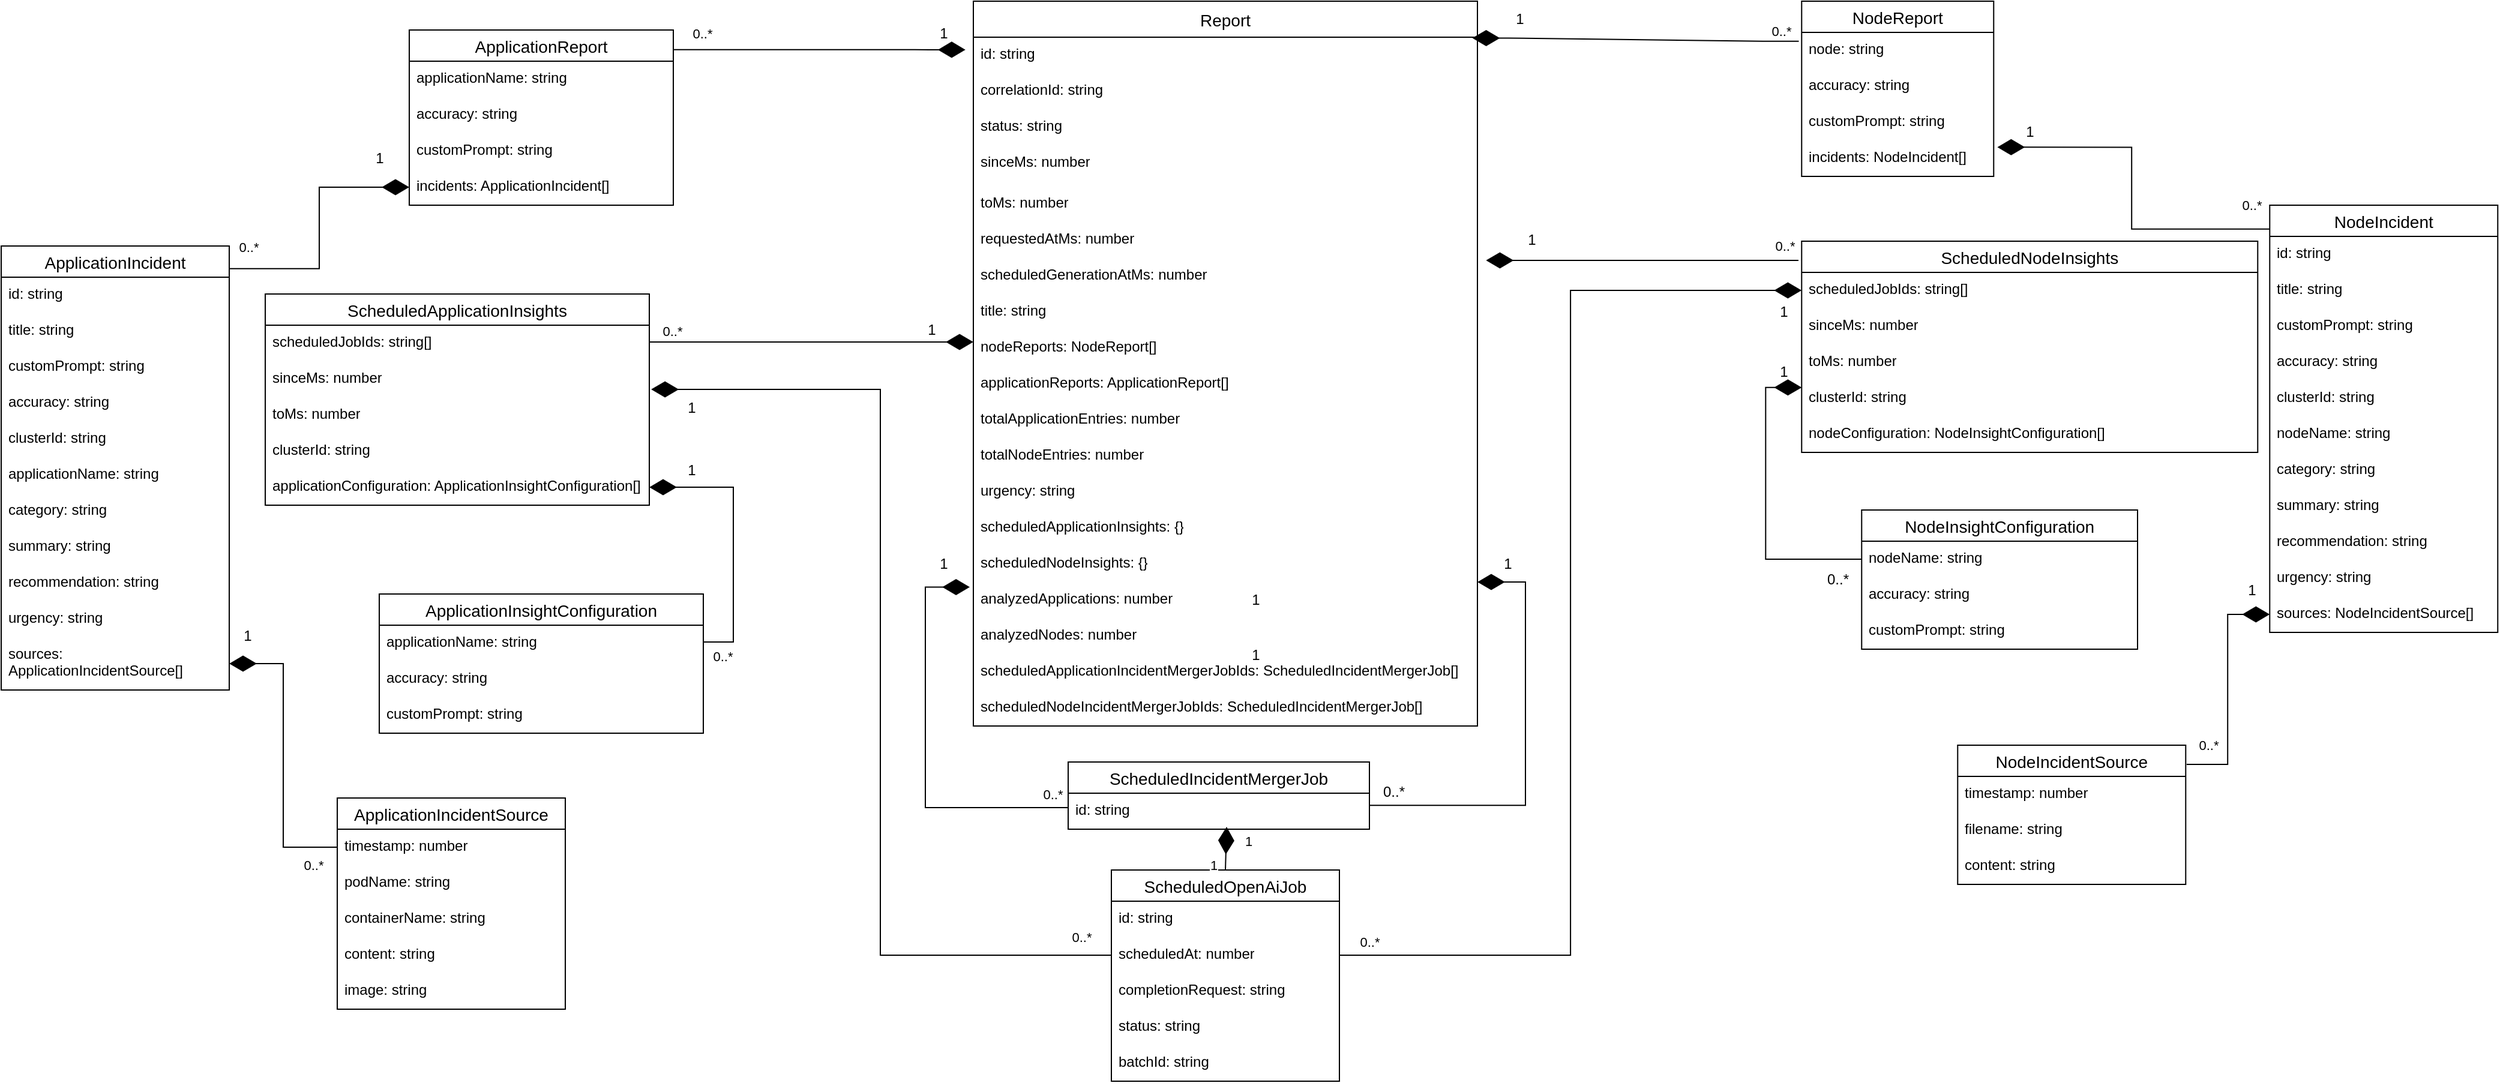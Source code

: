 <mxfile version="24.9.3">
  <diagram name="Strona-1" id="anAFnxs6NAeEIsrkDHFQ">
    <mxGraphModel dx="1656" dy="1740" grid="1" gridSize="10" guides="1" tooltips="1" connect="1" arrows="1" fold="1" page="1" pageScale="1" pageWidth="2339" pageHeight="3300" math="0" shadow="0">
      <root>
        <mxCell id="0" />
        <mxCell id="1" parent="0" />
        <mxCell id="Ig3IrDDyf_KYGwmNzcXG-1" value="Report" style="swimlane;fontStyle=0;childLayout=stackLayout;horizontal=1;startSize=30;horizontalStack=0;resizeParent=1;resizeParentMax=0;resizeLast=0;collapsible=1;marginBottom=0;align=center;fontSize=14;" parent="1" vertex="1">
          <mxGeometry x="840" y="616" width="420" height="604" as="geometry">
            <mxRectangle x="210" y="190" width="80" height="30" as="alternateBounds" />
          </mxGeometry>
        </mxCell>
        <mxCell id="Ig3IrDDyf_KYGwmNzcXG-95" value="id: string" style="text;strokeColor=none;fillColor=none;spacingLeft=4;spacingRight=4;overflow=hidden;rotatable=0;points=[[0,0.5],[1,0.5]];portConstraint=eastwest;fontSize=12;whiteSpace=wrap;html=1;" parent="Ig3IrDDyf_KYGwmNzcXG-1" vertex="1">
          <mxGeometry y="30" width="420" height="30" as="geometry" />
        </mxCell>
        <mxCell id="Ig3IrDDyf_KYGwmNzcXG-2" value="correlationId: string" style="text;strokeColor=none;fillColor=none;spacingLeft=4;spacingRight=4;overflow=hidden;rotatable=0;points=[[0,0.5],[1,0.5]];portConstraint=eastwest;fontSize=12;whiteSpace=wrap;html=1;" parent="Ig3IrDDyf_KYGwmNzcXG-1" vertex="1">
          <mxGeometry y="60" width="420" height="30" as="geometry" />
        </mxCell>
        <mxCell id="Ig3IrDDyf_KYGwmNzcXG-3" value="status: string" style="text;strokeColor=none;fillColor=none;spacingLeft=4;spacingRight=4;overflow=hidden;rotatable=0;points=[[0,0.5],[1,0.5]];portConstraint=eastwest;fontSize=12;whiteSpace=wrap;html=1;" parent="Ig3IrDDyf_KYGwmNzcXG-1" vertex="1">
          <mxGeometry y="90" width="420" height="30" as="geometry" />
        </mxCell>
        <mxCell id="Ig3IrDDyf_KYGwmNzcXG-4" value="sinceMs: number" style="text;strokeColor=none;fillColor=none;spacingLeft=4;spacingRight=4;overflow=hidden;rotatable=0;points=[[0,0.5],[1,0.5]];portConstraint=eastwest;fontSize=12;whiteSpace=wrap;html=1;" parent="Ig3IrDDyf_KYGwmNzcXG-1" vertex="1">
          <mxGeometry y="120" width="420" height="34" as="geometry" />
        </mxCell>
        <mxCell id="Ig3IrDDyf_KYGwmNzcXG-11" value="toMs: number" style="text;strokeColor=none;fillColor=none;spacingLeft=4;spacingRight=4;overflow=hidden;rotatable=0;points=[[0,0.5],[1,0.5]];portConstraint=eastwest;fontSize=12;whiteSpace=wrap;html=1;" parent="Ig3IrDDyf_KYGwmNzcXG-1" vertex="1">
          <mxGeometry y="154" width="420" height="30" as="geometry" />
        </mxCell>
        <mxCell id="Ig3IrDDyf_KYGwmNzcXG-12" value="requestedAtMs: number" style="text;strokeColor=none;fillColor=none;spacingLeft=4;spacingRight=4;overflow=hidden;rotatable=0;points=[[0,0.5],[1,0.5]];portConstraint=eastwest;fontSize=12;whiteSpace=wrap;html=1;" parent="Ig3IrDDyf_KYGwmNzcXG-1" vertex="1">
          <mxGeometry y="184" width="420" height="30" as="geometry" />
        </mxCell>
        <mxCell id="Ig3IrDDyf_KYGwmNzcXG-13" value="scheduledGenerationAtMs: number" style="text;strokeColor=none;fillColor=none;spacingLeft=4;spacingRight=4;overflow=hidden;rotatable=0;points=[[0,0.5],[1,0.5]];portConstraint=eastwest;fontSize=12;whiteSpace=wrap;html=1;" parent="Ig3IrDDyf_KYGwmNzcXG-1" vertex="1">
          <mxGeometry y="214" width="420" height="30" as="geometry" />
        </mxCell>
        <mxCell id="Ig3IrDDyf_KYGwmNzcXG-14" value="title: string" style="text;strokeColor=none;fillColor=none;spacingLeft=4;spacingRight=4;overflow=hidden;rotatable=0;points=[[0,0.5],[1,0.5]];portConstraint=eastwest;fontSize=12;whiteSpace=wrap;html=1;" parent="Ig3IrDDyf_KYGwmNzcXG-1" vertex="1">
          <mxGeometry y="244" width="420" height="30" as="geometry" />
        </mxCell>
        <mxCell id="Ig3IrDDyf_KYGwmNzcXG-15" value="nodeReports: NodeReport[]" style="text;strokeColor=none;fillColor=none;spacingLeft=4;spacingRight=4;overflow=hidden;rotatable=0;points=[[0,0.5],[1,0.5]];portConstraint=eastwest;fontSize=12;whiteSpace=wrap;html=1;" parent="Ig3IrDDyf_KYGwmNzcXG-1" vertex="1">
          <mxGeometry y="274" width="420" height="30" as="geometry" />
        </mxCell>
        <mxCell id="Ig3IrDDyf_KYGwmNzcXG-16" value="applicationReports: ApplicationReport[]" style="text;strokeColor=none;fillColor=none;spacingLeft=4;spacingRight=4;overflow=hidden;rotatable=0;points=[[0,0.5],[1,0.5]];portConstraint=eastwest;fontSize=12;whiteSpace=wrap;html=1;" parent="Ig3IrDDyf_KYGwmNzcXG-1" vertex="1">
          <mxGeometry y="304" width="420" height="30" as="geometry" />
        </mxCell>
        <mxCell id="Ig3IrDDyf_KYGwmNzcXG-17" value="totalApplicationEntries: number" style="text;strokeColor=none;fillColor=none;spacingLeft=4;spacingRight=4;overflow=hidden;rotatable=0;points=[[0,0.5],[1,0.5]];portConstraint=eastwest;fontSize=12;whiteSpace=wrap;html=1;" parent="Ig3IrDDyf_KYGwmNzcXG-1" vertex="1">
          <mxGeometry y="334" width="420" height="30" as="geometry" />
        </mxCell>
        <mxCell id="Ig3IrDDyf_KYGwmNzcXG-18" value="totalNodeEntries: number" style="text;strokeColor=none;fillColor=none;spacingLeft=4;spacingRight=4;overflow=hidden;rotatable=0;points=[[0,0.5],[1,0.5]];portConstraint=eastwest;fontSize=12;whiteSpace=wrap;html=1;" parent="Ig3IrDDyf_KYGwmNzcXG-1" vertex="1">
          <mxGeometry y="364" width="420" height="30" as="geometry" />
        </mxCell>
        <mxCell id="Ig3IrDDyf_KYGwmNzcXG-19" value="urgency: string" style="text;strokeColor=none;fillColor=none;spacingLeft=4;spacingRight=4;overflow=hidden;rotatable=0;points=[[0,0.5],[1,0.5]];portConstraint=eastwest;fontSize=12;whiteSpace=wrap;html=1;" parent="Ig3IrDDyf_KYGwmNzcXG-1" vertex="1">
          <mxGeometry y="394" width="420" height="30" as="geometry" />
        </mxCell>
        <mxCell id="Ig3IrDDyf_KYGwmNzcXG-20" value="scheduledApplicationInsights: {}" style="text;strokeColor=none;fillColor=none;spacingLeft=4;spacingRight=4;overflow=hidden;rotatable=0;points=[[0,0.5],[1,0.5]];portConstraint=eastwest;fontSize=12;whiteSpace=wrap;html=1;" parent="Ig3IrDDyf_KYGwmNzcXG-1" vertex="1">
          <mxGeometry y="424" width="420" height="30" as="geometry" />
        </mxCell>
        <mxCell id="Ig3IrDDyf_KYGwmNzcXG-21" value="scheduledNodeInsights: {}" style="text;strokeColor=none;fillColor=none;spacingLeft=4;spacingRight=4;overflow=hidden;rotatable=0;points=[[0,0.5],[1,0.5]];portConstraint=eastwest;fontSize=12;whiteSpace=wrap;html=1;" parent="Ig3IrDDyf_KYGwmNzcXG-1" vertex="1">
          <mxGeometry y="454" width="420" height="30" as="geometry" />
        </mxCell>
        <mxCell id="Ig3IrDDyf_KYGwmNzcXG-22" value="analyzedApplications: number" style="text;strokeColor=none;fillColor=none;spacingLeft=4;spacingRight=4;overflow=hidden;rotatable=0;points=[[0,0.5],[1,0.5]];portConstraint=eastwest;fontSize=12;whiteSpace=wrap;html=1;" parent="Ig3IrDDyf_KYGwmNzcXG-1" vertex="1">
          <mxGeometry y="484" width="420" height="30" as="geometry" />
        </mxCell>
        <mxCell id="Ig3IrDDyf_KYGwmNzcXG-23" value="analyzedNodes: number" style="text;strokeColor=none;fillColor=none;spacingLeft=4;spacingRight=4;overflow=hidden;rotatable=0;points=[[0,0.5],[1,0.5]];portConstraint=eastwest;fontSize=12;whiteSpace=wrap;html=1;" parent="Ig3IrDDyf_KYGwmNzcXG-1" vertex="1">
          <mxGeometry y="514" width="420" height="30" as="geometry" />
        </mxCell>
        <mxCell id="Ig3IrDDyf_KYGwmNzcXG-24" value="scheduledApplicationIncidentMergerJobIds: ScheduledIncidentMergerJob[]" style="text;strokeColor=none;fillColor=none;spacingLeft=4;spacingRight=4;overflow=hidden;rotatable=0;points=[[0,0.5],[1,0.5]];portConstraint=eastwest;fontSize=12;whiteSpace=wrap;html=1;" parent="Ig3IrDDyf_KYGwmNzcXG-1" vertex="1">
          <mxGeometry y="544" width="420" height="30" as="geometry" />
        </mxCell>
        <mxCell id="Ig3IrDDyf_KYGwmNzcXG-25" value="scheduledNodeIncidentMergerJobIds: ScheduledIncidentMergerJob[]" style="text;strokeColor=none;fillColor=none;spacingLeft=4;spacingRight=4;overflow=hidden;rotatable=0;points=[[0,0.5],[1,0.5]];portConstraint=eastwest;fontSize=12;whiteSpace=wrap;html=1;" parent="Ig3IrDDyf_KYGwmNzcXG-1" vertex="1">
          <mxGeometry y="574" width="420" height="30" as="geometry" />
        </mxCell>
        <mxCell id="Ig3IrDDyf_KYGwmNzcXG-5" value="NodeReport" style="swimlane;fontStyle=0;childLayout=stackLayout;horizontal=1;startSize=26;horizontalStack=0;resizeParent=1;resizeParentMax=0;resizeLast=0;collapsible=1;marginBottom=0;align=center;fontSize=14;" parent="1" vertex="1">
          <mxGeometry x="1530.14" y="616" width="160" height="146" as="geometry" />
        </mxCell>
        <mxCell id="Ig3IrDDyf_KYGwmNzcXG-6" value="node: string" style="text;strokeColor=none;fillColor=none;spacingLeft=4;spacingRight=4;overflow=hidden;rotatable=0;points=[[0,0.5],[1,0.5]];portConstraint=eastwest;fontSize=12;whiteSpace=wrap;html=1;" parent="Ig3IrDDyf_KYGwmNzcXG-5" vertex="1">
          <mxGeometry y="26" width="160" height="30" as="geometry" />
        </mxCell>
        <mxCell id="Ig3IrDDyf_KYGwmNzcXG-7" value="accuracy: string" style="text;strokeColor=none;fillColor=none;spacingLeft=4;spacingRight=4;overflow=hidden;rotatable=0;points=[[0,0.5],[1,0.5]];portConstraint=eastwest;fontSize=12;whiteSpace=wrap;html=1;" parent="Ig3IrDDyf_KYGwmNzcXG-5" vertex="1">
          <mxGeometry y="56" width="160" height="30" as="geometry" />
        </mxCell>
        <mxCell id="Ig3IrDDyf_KYGwmNzcXG-8" value="customPrompt: string" style="text;strokeColor=none;fillColor=none;spacingLeft=4;spacingRight=4;overflow=hidden;rotatable=0;points=[[0,0.5],[1,0.5]];portConstraint=eastwest;fontSize=12;whiteSpace=wrap;html=1;" parent="Ig3IrDDyf_KYGwmNzcXG-5" vertex="1">
          <mxGeometry y="86" width="160" height="30" as="geometry" />
        </mxCell>
        <mxCell id="Ig3IrDDyf_KYGwmNzcXG-30" value="incidents: NodeIncident[]" style="text;strokeColor=none;fillColor=none;spacingLeft=4;spacingRight=4;overflow=hidden;rotatable=0;points=[[0,0.5],[1,0.5]];portConstraint=eastwest;fontSize=12;whiteSpace=wrap;html=1;" parent="Ig3IrDDyf_KYGwmNzcXG-5" vertex="1">
          <mxGeometry y="116" width="160" height="30" as="geometry" />
        </mxCell>
        <mxCell id="Ig3IrDDyf_KYGwmNzcXG-31" value="ApplicationReport" style="swimlane;fontStyle=0;childLayout=stackLayout;horizontal=1;startSize=26;horizontalStack=0;resizeParent=1;resizeParentMax=0;resizeLast=0;collapsible=1;marginBottom=0;align=center;fontSize=14;" parent="1" vertex="1">
          <mxGeometry x="370" y="640" width="220" height="146" as="geometry" />
        </mxCell>
        <mxCell id="Ig3IrDDyf_KYGwmNzcXG-32" value="applicationName: string" style="text;strokeColor=none;fillColor=none;spacingLeft=4;spacingRight=4;overflow=hidden;rotatable=0;points=[[0,0.5],[1,0.5]];portConstraint=eastwest;fontSize=12;whiteSpace=wrap;html=1;" parent="Ig3IrDDyf_KYGwmNzcXG-31" vertex="1">
          <mxGeometry y="26" width="220" height="30" as="geometry" />
        </mxCell>
        <mxCell id="Ig3IrDDyf_KYGwmNzcXG-33" value="accuracy: string" style="text;strokeColor=none;fillColor=none;spacingLeft=4;spacingRight=4;overflow=hidden;rotatable=0;points=[[0,0.5],[1,0.5]];portConstraint=eastwest;fontSize=12;whiteSpace=wrap;html=1;" parent="Ig3IrDDyf_KYGwmNzcXG-31" vertex="1">
          <mxGeometry y="56" width="220" height="30" as="geometry" />
        </mxCell>
        <mxCell id="Ig3IrDDyf_KYGwmNzcXG-34" value="customPrompt: string" style="text;strokeColor=none;fillColor=none;spacingLeft=4;spacingRight=4;overflow=hidden;rotatable=0;points=[[0,0.5],[1,0.5]];portConstraint=eastwest;fontSize=12;whiteSpace=wrap;html=1;" parent="Ig3IrDDyf_KYGwmNzcXG-31" vertex="1">
          <mxGeometry y="86" width="220" height="30" as="geometry" />
        </mxCell>
        <mxCell id="Ig3IrDDyf_KYGwmNzcXG-35" value="incidents: ApplicationIncident[]" style="text;strokeColor=none;fillColor=none;spacingLeft=4;spacingRight=4;overflow=hidden;rotatable=0;points=[[0,0.5],[1,0.5]];portConstraint=eastwest;fontSize=12;whiteSpace=wrap;html=1;" parent="Ig3IrDDyf_KYGwmNzcXG-31" vertex="1">
          <mxGeometry y="116" width="220" height="30" as="geometry" />
        </mxCell>
        <mxCell id="Ig3IrDDyf_KYGwmNzcXG-36" value="NodeIncident" style="swimlane;fontStyle=0;childLayout=stackLayout;horizontal=1;startSize=26;horizontalStack=0;resizeParent=1;resizeParentMax=0;resizeLast=0;collapsible=1;marginBottom=0;align=center;fontSize=14;" parent="1" vertex="1">
          <mxGeometry x="1920.14" y="786" width="190" height="356" as="geometry" />
        </mxCell>
        <mxCell id="Ig3IrDDyf_KYGwmNzcXG-37" value="id: string" style="text;strokeColor=none;fillColor=none;spacingLeft=4;spacingRight=4;overflow=hidden;rotatable=0;points=[[0,0.5],[1,0.5]];portConstraint=eastwest;fontSize=12;whiteSpace=wrap;html=1;" parent="Ig3IrDDyf_KYGwmNzcXG-36" vertex="1">
          <mxGeometry y="26" width="190" height="30" as="geometry" />
        </mxCell>
        <mxCell id="Ig3IrDDyf_KYGwmNzcXG-38" value="title: string" style="text;strokeColor=none;fillColor=none;spacingLeft=4;spacingRight=4;overflow=hidden;rotatable=0;points=[[0,0.5],[1,0.5]];portConstraint=eastwest;fontSize=12;whiteSpace=wrap;html=1;" parent="Ig3IrDDyf_KYGwmNzcXG-36" vertex="1">
          <mxGeometry y="56" width="190" height="30" as="geometry" />
        </mxCell>
        <mxCell id="Ig3IrDDyf_KYGwmNzcXG-39" value="customPrompt: string" style="text;strokeColor=none;fillColor=none;spacingLeft=4;spacingRight=4;overflow=hidden;rotatable=0;points=[[0,0.5],[1,0.5]];portConstraint=eastwest;fontSize=12;whiteSpace=wrap;html=1;" parent="Ig3IrDDyf_KYGwmNzcXG-36" vertex="1">
          <mxGeometry y="86" width="190" height="30" as="geometry" />
        </mxCell>
        <mxCell id="Ig3IrDDyf_KYGwmNzcXG-40" value="accuracy: string" style="text;strokeColor=none;fillColor=none;spacingLeft=4;spacingRight=4;overflow=hidden;rotatable=0;points=[[0,0.5],[1,0.5]];portConstraint=eastwest;fontSize=12;whiteSpace=wrap;html=1;" parent="Ig3IrDDyf_KYGwmNzcXG-36" vertex="1">
          <mxGeometry y="116" width="190" height="30" as="geometry" />
        </mxCell>
        <mxCell id="Ig3IrDDyf_KYGwmNzcXG-41" value="clusterId: string" style="text;strokeColor=none;fillColor=none;spacingLeft=4;spacingRight=4;overflow=hidden;rotatable=0;points=[[0,0.5],[1,0.5]];portConstraint=eastwest;fontSize=12;whiteSpace=wrap;html=1;" parent="Ig3IrDDyf_KYGwmNzcXG-36" vertex="1">
          <mxGeometry y="146" width="190" height="30" as="geometry" />
        </mxCell>
        <mxCell id="Ig3IrDDyf_KYGwmNzcXG-42" value="nodeName: string" style="text;strokeColor=none;fillColor=none;spacingLeft=4;spacingRight=4;overflow=hidden;rotatable=0;points=[[0,0.5],[1,0.5]];portConstraint=eastwest;fontSize=12;whiteSpace=wrap;html=1;" parent="Ig3IrDDyf_KYGwmNzcXG-36" vertex="1">
          <mxGeometry y="176" width="190" height="30" as="geometry" />
        </mxCell>
        <mxCell id="Ig3IrDDyf_KYGwmNzcXG-43" value="category: string" style="text;strokeColor=none;fillColor=none;spacingLeft=4;spacingRight=4;overflow=hidden;rotatable=0;points=[[0,0.5],[1,0.5]];portConstraint=eastwest;fontSize=12;whiteSpace=wrap;html=1;" parent="Ig3IrDDyf_KYGwmNzcXG-36" vertex="1">
          <mxGeometry y="206" width="190" height="30" as="geometry" />
        </mxCell>
        <mxCell id="Ig3IrDDyf_KYGwmNzcXG-44" value="summary: string" style="text;strokeColor=none;fillColor=none;spacingLeft=4;spacingRight=4;overflow=hidden;rotatable=0;points=[[0,0.5],[1,0.5]];portConstraint=eastwest;fontSize=12;whiteSpace=wrap;html=1;" parent="Ig3IrDDyf_KYGwmNzcXG-36" vertex="1">
          <mxGeometry y="236" width="190" height="30" as="geometry" />
        </mxCell>
        <mxCell id="Ig3IrDDyf_KYGwmNzcXG-45" value="recommendation: string" style="text;strokeColor=none;fillColor=none;spacingLeft=4;spacingRight=4;overflow=hidden;rotatable=0;points=[[0,0.5],[1,0.5]];portConstraint=eastwest;fontSize=12;whiteSpace=wrap;html=1;" parent="Ig3IrDDyf_KYGwmNzcXG-36" vertex="1">
          <mxGeometry y="266" width="190" height="30" as="geometry" />
        </mxCell>
        <mxCell id="Ig3IrDDyf_KYGwmNzcXG-46" value="urgency: string" style="text;strokeColor=none;fillColor=none;spacingLeft=4;spacingRight=4;overflow=hidden;rotatable=0;points=[[0,0.5],[1,0.5]];portConstraint=eastwest;fontSize=12;whiteSpace=wrap;html=1;" parent="Ig3IrDDyf_KYGwmNzcXG-36" vertex="1">
          <mxGeometry y="296" width="190" height="30" as="geometry" />
        </mxCell>
        <mxCell id="Ig3IrDDyf_KYGwmNzcXG-47" value="sources: NodeIncidentSource[]" style="text;strokeColor=none;fillColor=none;spacingLeft=4;spacingRight=4;overflow=hidden;rotatable=0;points=[[0,0.5],[1,0.5]];portConstraint=eastwest;fontSize=12;whiteSpace=wrap;html=1;" parent="Ig3IrDDyf_KYGwmNzcXG-36" vertex="1">
          <mxGeometry y="326" width="190" height="30" as="geometry" />
        </mxCell>
        <mxCell id="Ig3IrDDyf_KYGwmNzcXG-48" value="ApplicationIncident" style="swimlane;fontStyle=0;childLayout=stackLayout;horizontal=1;startSize=26;horizontalStack=0;resizeParent=1;resizeParentMax=0;resizeLast=0;collapsible=1;marginBottom=0;align=center;fontSize=14;" parent="1" vertex="1">
          <mxGeometry x="30" y="820" width="190" height="370" as="geometry" />
        </mxCell>
        <mxCell id="Ig3IrDDyf_KYGwmNzcXG-49" value="id: string" style="text;strokeColor=none;fillColor=none;spacingLeft=4;spacingRight=4;overflow=hidden;rotatable=0;points=[[0,0.5],[1,0.5]];portConstraint=eastwest;fontSize=12;whiteSpace=wrap;html=1;" parent="Ig3IrDDyf_KYGwmNzcXG-48" vertex="1">
          <mxGeometry y="26" width="190" height="30" as="geometry" />
        </mxCell>
        <mxCell id="Ig3IrDDyf_KYGwmNzcXG-50" value="title: string" style="text;strokeColor=none;fillColor=none;spacingLeft=4;spacingRight=4;overflow=hidden;rotatable=0;points=[[0,0.5],[1,0.5]];portConstraint=eastwest;fontSize=12;whiteSpace=wrap;html=1;" parent="Ig3IrDDyf_KYGwmNzcXG-48" vertex="1">
          <mxGeometry y="56" width="190" height="30" as="geometry" />
        </mxCell>
        <mxCell id="Ig3IrDDyf_KYGwmNzcXG-51" value="customPrompt: string" style="text;strokeColor=none;fillColor=none;spacingLeft=4;spacingRight=4;overflow=hidden;rotatable=0;points=[[0,0.5],[1,0.5]];portConstraint=eastwest;fontSize=12;whiteSpace=wrap;html=1;" parent="Ig3IrDDyf_KYGwmNzcXG-48" vertex="1">
          <mxGeometry y="86" width="190" height="30" as="geometry" />
        </mxCell>
        <mxCell id="Ig3IrDDyf_KYGwmNzcXG-52" value="accuracy: string" style="text;strokeColor=none;fillColor=none;spacingLeft=4;spacingRight=4;overflow=hidden;rotatable=0;points=[[0,0.5],[1,0.5]];portConstraint=eastwest;fontSize=12;whiteSpace=wrap;html=1;" parent="Ig3IrDDyf_KYGwmNzcXG-48" vertex="1">
          <mxGeometry y="116" width="190" height="30" as="geometry" />
        </mxCell>
        <mxCell id="Ig3IrDDyf_KYGwmNzcXG-53" value="clusterId: string" style="text;strokeColor=none;fillColor=none;spacingLeft=4;spacingRight=4;overflow=hidden;rotatable=0;points=[[0,0.5],[1,0.5]];portConstraint=eastwest;fontSize=12;whiteSpace=wrap;html=1;" parent="Ig3IrDDyf_KYGwmNzcXG-48" vertex="1">
          <mxGeometry y="146" width="190" height="30" as="geometry" />
        </mxCell>
        <mxCell id="Ig3IrDDyf_KYGwmNzcXG-54" value="applicationName: string" style="text;strokeColor=none;fillColor=none;spacingLeft=4;spacingRight=4;overflow=hidden;rotatable=0;points=[[0,0.5],[1,0.5]];portConstraint=eastwest;fontSize=12;whiteSpace=wrap;html=1;" parent="Ig3IrDDyf_KYGwmNzcXG-48" vertex="1">
          <mxGeometry y="176" width="190" height="30" as="geometry" />
        </mxCell>
        <mxCell id="Ig3IrDDyf_KYGwmNzcXG-55" value="category: string" style="text;strokeColor=none;fillColor=none;spacingLeft=4;spacingRight=4;overflow=hidden;rotatable=0;points=[[0,0.5],[1,0.5]];portConstraint=eastwest;fontSize=12;whiteSpace=wrap;html=1;" parent="Ig3IrDDyf_KYGwmNzcXG-48" vertex="1">
          <mxGeometry y="206" width="190" height="30" as="geometry" />
        </mxCell>
        <mxCell id="Ig3IrDDyf_KYGwmNzcXG-56" value="summary: string" style="text;strokeColor=none;fillColor=none;spacingLeft=4;spacingRight=4;overflow=hidden;rotatable=0;points=[[0,0.5],[1,0.5]];portConstraint=eastwest;fontSize=12;whiteSpace=wrap;html=1;" parent="Ig3IrDDyf_KYGwmNzcXG-48" vertex="1">
          <mxGeometry y="236" width="190" height="30" as="geometry" />
        </mxCell>
        <mxCell id="Ig3IrDDyf_KYGwmNzcXG-57" value="recommendation: string" style="text;strokeColor=none;fillColor=none;spacingLeft=4;spacingRight=4;overflow=hidden;rotatable=0;points=[[0,0.5],[1,0.5]];portConstraint=eastwest;fontSize=12;whiteSpace=wrap;html=1;" parent="Ig3IrDDyf_KYGwmNzcXG-48" vertex="1">
          <mxGeometry y="266" width="190" height="30" as="geometry" />
        </mxCell>
        <mxCell id="Ig3IrDDyf_KYGwmNzcXG-58" value="urgency: string" style="text;strokeColor=none;fillColor=none;spacingLeft=4;spacingRight=4;overflow=hidden;rotatable=0;points=[[0,0.5],[1,0.5]];portConstraint=eastwest;fontSize=12;whiteSpace=wrap;html=1;" parent="Ig3IrDDyf_KYGwmNzcXG-48" vertex="1">
          <mxGeometry y="296" width="190" height="30" as="geometry" />
        </mxCell>
        <mxCell id="Ig3IrDDyf_KYGwmNzcXG-59" value="sources: ApplicationIncidentSource[]" style="text;strokeColor=none;fillColor=none;spacingLeft=4;spacingRight=4;overflow=hidden;rotatable=0;points=[[0,0.5],[1,0.5]];portConstraint=eastwest;fontSize=12;whiteSpace=wrap;html=1;" parent="Ig3IrDDyf_KYGwmNzcXG-48" vertex="1">
          <mxGeometry y="326" width="190" height="44" as="geometry" />
        </mxCell>
        <mxCell id="Ig3IrDDyf_KYGwmNzcXG-60" value="ApplicationIncidentSource" style="swimlane;fontStyle=0;childLayout=stackLayout;horizontal=1;startSize=26;horizontalStack=0;resizeParent=1;resizeParentMax=0;resizeLast=0;collapsible=1;marginBottom=0;align=center;fontSize=14;" parent="1" vertex="1">
          <mxGeometry x="310" y="1280" width="190" height="176" as="geometry" />
        </mxCell>
        <mxCell id="Ig3IrDDyf_KYGwmNzcXG-61" value="timestamp: number" style="text;strokeColor=none;fillColor=none;spacingLeft=4;spacingRight=4;overflow=hidden;rotatable=0;points=[[0,0.5],[1,0.5]];portConstraint=eastwest;fontSize=12;whiteSpace=wrap;html=1;" parent="Ig3IrDDyf_KYGwmNzcXG-60" vertex="1">
          <mxGeometry y="26" width="190" height="30" as="geometry" />
        </mxCell>
        <mxCell id="Ig3IrDDyf_KYGwmNzcXG-62" value="podName: string" style="text;strokeColor=none;fillColor=none;spacingLeft=4;spacingRight=4;overflow=hidden;rotatable=0;points=[[0,0.5],[1,0.5]];portConstraint=eastwest;fontSize=12;whiteSpace=wrap;html=1;" parent="Ig3IrDDyf_KYGwmNzcXG-60" vertex="1">
          <mxGeometry y="56" width="190" height="30" as="geometry" />
        </mxCell>
        <mxCell id="Ig3IrDDyf_KYGwmNzcXG-63" value="containerName: string" style="text;strokeColor=none;fillColor=none;spacingLeft=4;spacingRight=4;overflow=hidden;rotatable=0;points=[[0,0.5],[1,0.5]];portConstraint=eastwest;fontSize=12;whiteSpace=wrap;html=1;" parent="Ig3IrDDyf_KYGwmNzcXG-60" vertex="1">
          <mxGeometry y="86" width="190" height="30" as="geometry" />
        </mxCell>
        <mxCell id="Ig3IrDDyf_KYGwmNzcXG-65" value="content: string" style="text;strokeColor=none;fillColor=none;spacingLeft=4;spacingRight=4;overflow=hidden;rotatable=0;points=[[0,0.5],[1,0.5]];portConstraint=eastwest;fontSize=12;whiteSpace=wrap;html=1;" parent="Ig3IrDDyf_KYGwmNzcXG-60" vertex="1">
          <mxGeometry y="116" width="190" height="30" as="geometry" />
        </mxCell>
        <mxCell id="Ig3IrDDyf_KYGwmNzcXG-64" value="image: string" style="text;strokeColor=none;fillColor=none;spacingLeft=4;spacingRight=4;overflow=hidden;rotatable=0;points=[[0,0.5],[1,0.5]];portConstraint=eastwest;fontSize=12;whiteSpace=wrap;html=1;" parent="Ig3IrDDyf_KYGwmNzcXG-60" vertex="1">
          <mxGeometry y="146" width="190" height="30" as="geometry" />
        </mxCell>
        <mxCell id="Ig3IrDDyf_KYGwmNzcXG-66" value="NodeIncidentSource" style="swimlane;fontStyle=0;childLayout=stackLayout;horizontal=1;startSize=26;horizontalStack=0;resizeParent=1;resizeParentMax=0;resizeLast=0;collapsible=1;marginBottom=0;align=center;fontSize=14;" parent="1" vertex="1">
          <mxGeometry x="1660.14" y="1236" width="190" height="116" as="geometry" />
        </mxCell>
        <mxCell id="Ig3IrDDyf_KYGwmNzcXG-67" value="timestamp: number" style="text;strokeColor=none;fillColor=none;spacingLeft=4;spacingRight=4;overflow=hidden;rotatable=0;points=[[0,0.5],[1,0.5]];portConstraint=eastwest;fontSize=12;whiteSpace=wrap;html=1;" parent="Ig3IrDDyf_KYGwmNzcXG-66" vertex="1">
          <mxGeometry y="26" width="190" height="30" as="geometry" />
        </mxCell>
        <mxCell id="Ig3IrDDyf_KYGwmNzcXG-72" value="filename: string" style="text;strokeColor=none;fillColor=none;spacingLeft=4;spacingRight=4;overflow=hidden;rotatable=0;points=[[0,0.5],[1,0.5]];portConstraint=eastwest;fontSize=12;whiteSpace=wrap;html=1;" parent="Ig3IrDDyf_KYGwmNzcXG-66" vertex="1">
          <mxGeometry y="56" width="190" height="30" as="geometry" />
        </mxCell>
        <mxCell id="Ig3IrDDyf_KYGwmNzcXG-70" value="content: string" style="text;strokeColor=none;fillColor=none;spacingLeft=4;spacingRight=4;overflow=hidden;rotatable=0;points=[[0,0.5],[1,0.5]];portConstraint=eastwest;fontSize=12;whiteSpace=wrap;html=1;" parent="Ig3IrDDyf_KYGwmNzcXG-66" vertex="1">
          <mxGeometry y="86" width="190" height="30" as="geometry" />
        </mxCell>
        <mxCell id="Ig3IrDDyf_KYGwmNzcXG-73" value="ScheduledApplicationInsights" style="swimlane;fontStyle=0;childLayout=stackLayout;horizontal=1;startSize=26;horizontalStack=0;resizeParent=1;resizeParentMax=0;resizeLast=0;collapsible=1;marginBottom=0;align=center;fontSize=14;" parent="1" vertex="1">
          <mxGeometry x="250" y="860" width="320" height="176" as="geometry" />
        </mxCell>
        <mxCell id="Ig3IrDDyf_KYGwmNzcXG-74" value="scheduledJobIds: string[]" style="text;strokeColor=none;fillColor=none;spacingLeft=4;spacingRight=4;overflow=hidden;rotatable=0;points=[[0,0.5],[1,0.5]];portConstraint=eastwest;fontSize=12;whiteSpace=wrap;html=1;" parent="Ig3IrDDyf_KYGwmNzcXG-73" vertex="1">
          <mxGeometry y="26" width="320" height="30" as="geometry" />
        </mxCell>
        <mxCell id="Ig3IrDDyf_KYGwmNzcXG-75" value="sinceMs: number" style="text;strokeColor=none;fillColor=none;spacingLeft=4;spacingRight=4;overflow=hidden;rotatable=0;points=[[0,0.5],[1,0.5]];portConstraint=eastwest;fontSize=12;whiteSpace=wrap;html=1;" parent="Ig3IrDDyf_KYGwmNzcXG-73" vertex="1">
          <mxGeometry y="56" width="320" height="30" as="geometry" />
        </mxCell>
        <mxCell id="Ig3IrDDyf_KYGwmNzcXG-76" value="toMs: number" style="text;strokeColor=none;fillColor=none;spacingLeft=4;spacingRight=4;overflow=hidden;rotatable=0;points=[[0,0.5],[1,0.5]];portConstraint=eastwest;fontSize=12;whiteSpace=wrap;html=1;" parent="Ig3IrDDyf_KYGwmNzcXG-73" vertex="1">
          <mxGeometry y="86" width="320" height="30" as="geometry" />
        </mxCell>
        <mxCell id="Ig3IrDDyf_KYGwmNzcXG-77" value="clusterId: string" style="text;strokeColor=none;fillColor=none;spacingLeft=4;spacingRight=4;overflow=hidden;rotatable=0;points=[[0,0.5],[1,0.5]];portConstraint=eastwest;fontSize=12;whiteSpace=wrap;html=1;" parent="Ig3IrDDyf_KYGwmNzcXG-73" vertex="1">
          <mxGeometry y="116" width="320" height="30" as="geometry" />
        </mxCell>
        <mxCell id="Ig3IrDDyf_KYGwmNzcXG-78" value="applicationConfiguration: ApplicationInsightConfiguration[]" style="text;strokeColor=none;fillColor=none;spacingLeft=4;spacingRight=4;overflow=hidden;rotatable=0;points=[[0,0.5],[1,0.5]];portConstraint=eastwest;fontSize=12;whiteSpace=wrap;html=1;" parent="Ig3IrDDyf_KYGwmNzcXG-73" vertex="1">
          <mxGeometry y="146" width="320" height="30" as="geometry" />
        </mxCell>
        <mxCell id="Ig3IrDDyf_KYGwmNzcXG-79" value="ScheduledNodeInsights" style="swimlane;fontStyle=0;childLayout=stackLayout;horizontal=1;startSize=26;horizontalStack=0;resizeParent=1;resizeParentMax=0;resizeLast=0;collapsible=1;marginBottom=0;align=center;fontSize=14;" parent="1" vertex="1">
          <mxGeometry x="1530.14" y="816" width="380" height="176" as="geometry" />
        </mxCell>
        <mxCell id="Ig3IrDDyf_KYGwmNzcXG-80" value="scheduledJobIds: string[]" style="text;strokeColor=none;fillColor=none;spacingLeft=4;spacingRight=4;overflow=hidden;rotatable=0;points=[[0,0.5],[1,0.5]];portConstraint=eastwest;fontSize=12;whiteSpace=wrap;html=1;" parent="Ig3IrDDyf_KYGwmNzcXG-79" vertex="1">
          <mxGeometry y="26" width="380" height="30" as="geometry" />
        </mxCell>
        <mxCell id="Ig3IrDDyf_KYGwmNzcXG-81" value="sinceMs: number" style="text;strokeColor=none;fillColor=none;spacingLeft=4;spacingRight=4;overflow=hidden;rotatable=0;points=[[0,0.5],[1,0.5]];portConstraint=eastwest;fontSize=12;whiteSpace=wrap;html=1;" parent="Ig3IrDDyf_KYGwmNzcXG-79" vertex="1">
          <mxGeometry y="56" width="380" height="30" as="geometry" />
        </mxCell>
        <mxCell id="Ig3IrDDyf_KYGwmNzcXG-82" value="toMs: number" style="text;strokeColor=none;fillColor=none;spacingLeft=4;spacingRight=4;overflow=hidden;rotatable=0;points=[[0,0.5],[1,0.5]];portConstraint=eastwest;fontSize=12;whiteSpace=wrap;html=1;" parent="Ig3IrDDyf_KYGwmNzcXG-79" vertex="1">
          <mxGeometry y="86" width="380" height="30" as="geometry" />
        </mxCell>
        <mxCell id="Ig3IrDDyf_KYGwmNzcXG-83" value="clusterId: string" style="text;strokeColor=none;fillColor=none;spacingLeft=4;spacingRight=4;overflow=hidden;rotatable=0;points=[[0,0.5],[1,0.5]];portConstraint=eastwest;fontSize=12;whiteSpace=wrap;html=1;" parent="Ig3IrDDyf_KYGwmNzcXG-79" vertex="1">
          <mxGeometry y="116" width="380" height="30" as="geometry" />
        </mxCell>
        <mxCell id="Ig3IrDDyf_KYGwmNzcXG-84" value="nodeConfiguration: NodeInsightConfiguration[]" style="text;strokeColor=none;fillColor=none;spacingLeft=4;spacingRight=4;overflow=hidden;rotatable=0;points=[[0,0.5],[1,0.5]];portConstraint=eastwest;fontSize=12;whiteSpace=wrap;html=1;" parent="Ig3IrDDyf_KYGwmNzcXG-79" vertex="1">
          <mxGeometry y="146" width="380" height="30" as="geometry" />
        </mxCell>
        <mxCell id="Ig3IrDDyf_KYGwmNzcXG-85" value="NodeInsightConfiguration" style="swimlane;fontStyle=0;childLayout=stackLayout;horizontal=1;startSize=26;horizontalStack=0;resizeParent=1;resizeParentMax=0;resizeLast=0;collapsible=1;marginBottom=0;align=center;fontSize=14;" parent="1" vertex="1">
          <mxGeometry x="1580.14" y="1040" width="229.86" height="116" as="geometry" />
        </mxCell>
        <mxCell id="Ig3IrDDyf_KYGwmNzcXG-86" value="nodeName: string" style="text;strokeColor=none;fillColor=none;spacingLeft=4;spacingRight=4;overflow=hidden;rotatable=0;points=[[0,0.5],[1,0.5]];portConstraint=eastwest;fontSize=12;whiteSpace=wrap;html=1;" parent="Ig3IrDDyf_KYGwmNzcXG-85" vertex="1">
          <mxGeometry y="26" width="229.86" height="30" as="geometry" />
        </mxCell>
        <mxCell id="Ig3IrDDyf_KYGwmNzcXG-87" value="accuracy: string" style="text;strokeColor=none;fillColor=none;spacingLeft=4;spacingRight=4;overflow=hidden;rotatable=0;points=[[0,0.5],[1,0.5]];portConstraint=eastwest;fontSize=12;whiteSpace=wrap;html=1;" parent="Ig3IrDDyf_KYGwmNzcXG-85" vertex="1">
          <mxGeometry y="56" width="229.86" height="30" as="geometry" />
        </mxCell>
        <mxCell id="Ig3IrDDyf_KYGwmNzcXG-88" value="customPrompt: string" style="text;strokeColor=none;fillColor=none;spacingLeft=4;spacingRight=4;overflow=hidden;rotatable=0;points=[[0,0.5],[1,0.5]];portConstraint=eastwest;fontSize=12;whiteSpace=wrap;html=1;" parent="Ig3IrDDyf_KYGwmNzcXG-85" vertex="1">
          <mxGeometry y="86" width="229.86" height="30" as="geometry" />
        </mxCell>
        <mxCell id="Ig3IrDDyf_KYGwmNzcXG-91" value="ApplicationInsightConfiguration" style="swimlane;fontStyle=0;childLayout=stackLayout;horizontal=1;startSize=26;horizontalStack=0;resizeParent=1;resizeParentMax=0;resizeLast=0;collapsible=1;marginBottom=0;align=center;fontSize=14;" parent="1" vertex="1">
          <mxGeometry x="345" y="1110" width="270" height="116" as="geometry" />
        </mxCell>
        <mxCell id="Ig3IrDDyf_KYGwmNzcXG-92" value="applicationName: string" style="text;strokeColor=none;fillColor=none;spacingLeft=4;spacingRight=4;overflow=hidden;rotatable=0;points=[[0,0.5],[1,0.5]];portConstraint=eastwest;fontSize=12;whiteSpace=wrap;html=1;" parent="Ig3IrDDyf_KYGwmNzcXG-91" vertex="1">
          <mxGeometry y="26" width="270" height="30" as="geometry" />
        </mxCell>
        <mxCell id="Ig3IrDDyf_KYGwmNzcXG-93" value="accuracy: string" style="text;strokeColor=none;fillColor=none;spacingLeft=4;spacingRight=4;overflow=hidden;rotatable=0;points=[[0,0.5],[1,0.5]];portConstraint=eastwest;fontSize=12;whiteSpace=wrap;html=1;" parent="Ig3IrDDyf_KYGwmNzcXG-91" vertex="1">
          <mxGeometry y="56" width="270" height="30" as="geometry" />
        </mxCell>
        <mxCell id="Ig3IrDDyf_KYGwmNzcXG-94" value="customPrompt: string" style="text;strokeColor=none;fillColor=none;spacingLeft=4;spacingRight=4;overflow=hidden;rotatable=0;points=[[0,0.5],[1,0.5]];portConstraint=eastwest;fontSize=12;whiteSpace=wrap;html=1;" parent="Ig3IrDDyf_KYGwmNzcXG-91" vertex="1">
          <mxGeometry y="86" width="270" height="30" as="geometry" />
        </mxCell>
        <mxCell id="Ig3IrDDyf_KYGwmNzcXG-105" value="" style="edgeStyle=entityRelationEdgeStyle;fontSize=12;html=1;endArrow=none;rounded=0;exitX=0.99;exitY=0.024;exitDx=0;exitDy=0;entryX=-0.015;entryY=0.244;entryDx=0;entryDy=0;entryPerimeter=0;endFill=0;strokeWidth=1;endSize=20;startSize=20;startArrow=diamondThin;startFill=1;exitPerimeter=0;" parent="1" source="Ig3IrDDyf_KYGwmNzcXG-95" target="Ig3IrDDyf_KYGwmNzcXG-6" edge="1">
          <mxGeometry width="100" height="100" relative="1" as="geometry">
            <mxPoint x="970" y="1020" as="sourcePoint" />
            <mxPoint x="1070" y="920" as="targetPoint" />
          </mxGeometry>
        </mxCell>
        <mxCell id="RJj-n1e_sHNmU5hjh-x_-36" value="0..*" style="edgeLabel;html=1;align=center;verticalAlign=middle;resizable=0;points=[];" vertex="1" connectable="0" parent="Ig3IrDDyf_KYGwmNzcXG-105">
          <mxGeometry x="0.886" y="-1" relative="1" as="geometry">
            <mxPoint y="-10" as="offset" />
          </mxGeometry>
        </mxCell>
        <mxCell id="Ig3IrDDyf_KYGwmNzcXG-106" value="" style="edgeStyle=entityRelationEdgeStyle;fontSize=12;html=1;endArrow=none;rounded=0;entryX=0.998;entryY=0.112;entryDx=0;entryDy=0;entryPerimeter=0;endFill=0;startArrow=diamondThin;startFill=1;endSize=20;startSize=20;exitX=1.114;exitY=0.948;exitDx=0;exitDy=0;exitPerimeter=0;" parent="1" source="RJj-n1e_sHNmU5hjh-x_-6" target="Ig3IrDDyf_KYGwmNzcXG-31" edge="1">
          <mxGeometry width="100" height="100" relative="1" as="geometry">
            <mxPoint x="660" y="649" as="sourcePoint" />
            <mxPoint x="890" y="920" as="targetPoint" />
          </mxGeometry>
        </mxCell>
        <mxCell id="RJj-n1e_sHNmU5hjh-x_-5" value="0..*" style="edgeLabel;html=1;align=center;verticalAlign=middle;resizable=0;points=[];" vertex="1" connectable="0" parent="Ig3IrDDyf_KYGwmNzcXG-106">
          <mxGeometry x="0.788" relative="1" as="geometry">
            <mxPoint x="-2" y="-14" as="offset" />
          </mxGeometry>
        </mxCell>
        <mxCell id="RJj-n1e_sHNmU5hjh-x_-24" value="&lt;div&gt;0..*&lt;/div&gt;" style="edgeLabel;html=1;align=center;verticalAlign=middle;resizable=0;points=[];" vertex="1" connectable="0" parent="Ig3IrDDyf_KYGwmNzcXG-106">
          <mxGeometry x="-0.062" y="-3" relative="1" as="geometry">
            <mxPoint x="-130" y="237" as="offset" />
          </mxGeometry>
        </mxCell>
        <mxCell id="Ig3IrDDyf_KYGwmNzcXG-112" value="" style="edgeStyle=orthogonalEdgeStyle;fontSize=12;html=1;endArrow=none;rounded=0;exitX=0;exitY=0.5;exitDx=0;exitDy=0;entryX=0.998;entryY=0.051;entryDx=0;entryDy=0;entryPerimeter=0;endFill=0;startArrow=diamondThin;startFill=1;endSize=20;startSize=20;" parent="1" source="Ig3IrDDyf_KYGwmNzcXG-35" target="Ig3IrDDyf_KYGwmNzcXG-48" edge="1">
          <mxGeometry width="100" height="100" relative="1" as="geometry">
            <mxPoint x="250" y="1100" as="sourcePoint" />
            <mxPoint x="350" y="1000" as="targetPoint" />
          </mxGeometry>
        </mxCell>
        <mxCell id="Ig3IrDDyf_KYGwmNzcXG-113" value="" style="edgeStyle=orthogonalEdgeStyle;fontSize=12;html=1;endArrow=diamondThin;startArrow=none;rounded=0;exitX=1;exitY=0.5;exitDx=0;exitDy=0;endFill=1;startFill=0;endSize=20;startSize=20;" parent="1" source="Ig3IrDDyf_KYGwmNzcXG-74" target="Ig3IrDDyf_KYGwmNzcXG-15" edge="1">
          <mxGeometry width="100" height="100" relative="1" as="geometry">
            <mxPoint x="460" y="1140" as="sourcePoint" />
            <mxPoint x="660" y="769" as="targetPoint" />
            <Array as="points">
              <mxPoint x="770" y="900" />
              <mxPoint x="770" y="900" />
            </Array>
          </mxGeometry>
        </mxCell>
        <mxCell id="Ig3IrDDyf_KYGwmNzcXG-118" value="" style="edgeStyle=entityRelationEdgeStyle;fontSize=12;html=1;endArrow=none;startArrow=diamondThin;rounded=0;entryX=-0.007;entryY=0.091;entryDx=0;entryDy=0;entryPerimeter=0;exitX=0.997;exitY=0.265;exitDx=0;exitDy=0;exitPerimeter=0;endFill=0;startFill=1;startSize=20;" parent="1" target="Ig3IrDDyf_KYGwmNzcXG-79" edge="1">
          <mxGeometry width="100" height="100" relative="1" as="geometry">
            <mxPoint x="1267.22" y="831.96" as="sourcePoint" />
            <mxPoint x="1650" y="830" as="targetPoint" />
          </mxGeometry>
        </mxCell>
        <mxCell id="RJj-n1e_sHNmU5hjh-x_-38" value="0..*" style="edgeLabel;html=1;align=center;verticalAlign=middle;resizable=0;points=[];" vertex="1" connectable="0" parent="Ig3IrDDyf_KYGwmNzcXG-118">
          <mxGeometry x="0.133" y="2" relative="1" as="geometry">
            <mxPoint x="101" y="-10" as="offset" />
          </mxGeometry>
        </mxCell>
        <mxCell id="Ig3IrDDyf_KYGwmNzcXG-119" value="" style="edgeStyle=orthogonalEdgeStyle;fontSize=12;html=1;endArrow=none;rounded=0;exitX=1.019;exitY=0.189;exitDx=0;exitDy=0;exitPerimeter=0;entryX=0;entryY=0.056;entryDx=0;entryDy=0;entryPerimeter=0;startArrow=diamondThin;startFill=1;endFill=0;endSize=20;startSize=20;" parent="1" source="Ig3IrDDyf_KYGwmNzcXG-30" target="Ig3IrDDyf_KYGwmNzcXG-36" edge="1">
          <mxGeometry width="100" height="100" relative="1" as="geometry">
            <mxPoint x="1410.14" y="1046" as="sourcePoint" />
            <mxPoint x="1510.14" y="946" as="targetPoint" />
          </mxGeometry>
        </mxCell>
        <mxCell id="RJj-n1e_sHNmU5hjh-x_-37" value="0..*" style="edgeLabel;html=1;align=center;verticalAlign=middle;resizable=0;points=[];" vertex="1" connectable="0" parent="Ig3IrDDyf_KYGwmNzcXG-119">
          <mxGeometry x="0.843" y="1" relative="1" as="geometry">
            <mxPoint x="8" y="-19" as="offset" />
          </mxGeometry>
        </mxCell>
        <mxCell id="Ig3IrDDyf_KYGwmNzcXG-121" value="" style="edgeStyle=orthogonalEdgeStyle;fontSize=12;html=1;endArrow=none;rounded=0;endFill=0;startArrow=diamondThin;startFill=1;endSize=20;startSize=20;exitX=1;exitY=0.5;exitDx=0;exitDy=0;" parent="1" source="Ig3IrDDyf_KYGwmNzcXG-78" edge="1">
          <mxGeometry width="100" height="100" relative="1" as="geometry">
            <mxPoint x="580" y="1020" as="sourcePoint" />
            <mxPoint x="615" y="1151" as="targetPoint" />
            <Array as="points">
              <mxPoint x="640" y="1021" />
              <mxPoint x="640" y="1150" />
              <mxPoint x="615" y="1150" />
              <mxPoint x="615" y="1151" />
            </Array>
          </mxGeometry>
        </mxCell>
        <mxCell id="Ig3IrDDyf_KYGwmNzcXG-123" value="" style="edgeStyle=orthogonalEdgeStyle;fontSize=12;html=1;endArrow=none;rounded=0;exitX=1;exitY=0.5;exitDx=0;exitDy=0;entryX=0;entryY=0.5;entryDx=0;entryDy=0;endFill=0;startArrow=diamondThin;startFill=1;endSize=20;startSize=20;" parent="1" source="Ig3IrDDyf_KYGwmNzcXG-59" target="Ig3IrDDyf_KYGwmNzcXG-61" edge="1">
          <mxGeometry width="100" height="100" relative="1" as="geometry">
            <mxPoint x="380" y="1160" as="sourcePoint" />
            <mxPoint x="480" y="1060" as="targetPoint" />
          </mxGeometry>
        </mxCell>
        <mxCell id="RJj-n1e_sHNmU5hjh-x_-32" value="0..*" style="edgeLabel;html=1;align=center;verticalAlign=middle;resizable=0;points=[];" vertex="1" connectable="0" parent="Ig3IrDDyf_KYGwmNzcXG-123">
          <mxGeometry x="0.359" y="-5" relative="1" as="geometry">
            <mxPoint x="30" y="48" as="offset" />
          </mxGeometry>
        </mxCell>
        <mxCell id="Ig3IrDDyf_KYGwmNzcXG-124" value="" style="edgeStyle=orthogonalEdgeStyle;fontSize=12;html=1;endArrow=none;rounded=0;exitX=0;exitY=0.5;exitDx=0;exitDy=0;entryX=1.004;entryY=0.138;entryDx=0;entryDy=0;entryPerimeter=0;endFill=0;startArrow=diamondThin;startFill=1;endSize=20;startSize=20;" parent="1" source="Ig3IrDDyf_KYGwmNzcXG-47" target="Ig3IrDDyf_KYGwmNzcXG-66" edge="1">
          <mxGeometry width="100" height="100" relative="1" as="geometry">
            <mxPoint x="1680.14" y="1146" as="sourcePoint" />
            <mxPoint x="1780.14" y="1046" as="targetPoint" />
          </mxGeometry>
        </mxCell>
        <mxCell id="RJj-n1e_sHNmU5hjh-x_-35" value="0..*" style="edgeLabel;html=1;align=center;verticalAlign=middle;resizable=0;points=[];" vertex="1" connectable="0" parent="Ig3IrDDyf_KYGwmNzcXG-124">
          <mxGeometry x="0.816" relative="1" as="geometry">
            <mxPoint y="-16" as="offset" />
          </mxGeometry>
        </mxCell>
        <mxCell id="Ig3IrDDyf_KYGwmNzcXG-126" value="ScheduledOpenAiJob" style="swimlane;fontStyle=0;childLayout=stackLayout;horizontal=1;startSize=26;horizontalStack=0;resizeParent=1;resizeParentMax=0;resizeLast=0;collapsible=1;marginBottom=0;align=center;fontSize=14;" parent="1" vertex="1">
          <mxGeometry x="955" y="1340" width="190" height="176" as="geometry" />
        </mxCell>
        <mxCell id="Ig3IrDDyf_KYGwmNzcXG-127" value="id: string" style="text;strokeColor=none;fillColor=none;spacingLeft=4;spacingRight=4;overflow=hidden;rotatable=0;points=[[0,0.5],[1,0.5]];portConstraint=eastwest;fontSize=12;whiteSpace=wrap;html=1;" parent="Ig3IrDDyf_KYGwmNzcXG-126" vertex="1">
          <mxGeometry y="26" width="190" height="30" as="geometry" />
        </mxCell>
        <mxCell id="Ig3IrDDyf_KYGwmNzcXG-128" value="scheduledAt: number" style="text;strokeColor=none;fillColor=none;spacingLeft=4;spacingRight=4;overflow=hidden;rotatable=0;points=[[0,0.5],[1,0.5]];portConstraint=eastwest;fontSize=12;whiteSpace=wrap;html=1;" parent="Ig3IrDDyf_KYGwmNzcXG-126" vertex="1">
          <mxGeometry y="56" width="190" height="30" as="geometry" />
        </mxCell>
        <mxCell id="Ig3IrDDyf_KYGwmNzcXG-129" value="completionRequest: string" style="text;strokeColor=none;fillColor=none;spacingLeft=4;spacingRight=4;overflow=hidden;rotatable=0;points=[[0,0.5],[1,0.5]];portConstraint=eastwest;fontSize=12;whiteSpace=wrap;html=1;" parent="Ig3IrDDyf_KYGwmNzcXG-126" vertex="1">
          <mxGeometry y="86" width="190" height="30" as="geometry" />
        </mxCell>
        <mxCell id="Ig3IrDDyf_KYGwmNzcXG-130" value="status: string" style="text;strokeColor=none;fillColor=none;spacingLeft=4;spacingRight=4;overflow=hidden;rotatable=0;points=[[0,0.5],[1,0.5]];portConstraint=eastwest;fontSize=12;whiteSpace=wrap;html=1;" parent="Ig3IrDDyf_KYGwmNzcXG-126" vertex="1">
          <mxGeometry y="116" width="190" height="30" as="geometry" />
        </mxCell>
        <mxCell id="Ig3IrDDyf_KYGwmNzcXG-131" value="batchId: string" style="text;strokeColor=none;fillColor=none;spacingLeft=4;spacingRight=4;overflow=hidden;rotatable=0;points=[[0,0.5],[1,0.5]];portConstraint=eastwest;fontSize=12;whiteSpace=wrap;html=1;" parent="Ig3IrDDyf_KYGwmNzcXG-126" vertex="1">
          <mxGeometry y="146" width="190" height="30" as="geometry" />
        </mxCell>
        <mxCell id="Ig3IrDDyf_KYGwmNzcXG-135" value="" style="edgeStyle=orthogonalEdgeStyle;fontSize=12;html=1;endArrow=none;rounded=0;exitX=0;exitY=0.197;exitDx=0;exitDy=0;exitPerimeter=0;entryX=0;entryY=0.5;entryDx=0;entryDy=0;entryPerimeter=0;endFill=0;startArrow=diamondThin;startFill=1;endSize=20;startSize=20;" parent="1" source="Ig3IrDDyf_KYGwmNzcXG-83" target="Ig3IrDDyf_KYGwmNzcXG-86" edge="1">
          <mxGeometry width="100" height="100" relative="1" as="geometry">
            <mxPoint x="1320.14" y="1156" as="sourcePoint" />
            <mxPoint x="1570.14" y="1081" as="targetPoint" />
            <Array as="points">
              <mxPoint x="1500.14" y="938" />
              <mxPoint x="1500.14" y="1081" />
            </Array>
          </mxGeometry>
        </mxCell>
        <mxCell id="Ig3IrDDyf_KYGwmNzcXG-137" value="" style="edgeStyle=orthogonalEdgeStyle;fontSize=12;html=1;endArrow=none;rounded=0;exitX=1.005;exitY=0.783;exitDx=0;exitDy=0;exitPerimeter=0;entryX=0;entryY=0.5;entryDx=0;entryDy=0;startArrow=diamondThin;startFill=1;endFill=0;endSize=20;startSize=20;" parent="1" source="Ig3IrDDyf_KYGwmNzcXG-75" target="Ig3IrDDyf_KYGwmNzcXG-128" edge="1">
          <mxGeometry width="100" height="100" relative="1" as="geometry">
            <mxPoint x="790" y="934" as="sourcePoint" />
            <mxPoint x="950" y="1251" as="targetPoint" />
          </mxGeometry>
        </mxCell>
        <mxCell id="RJj-n1e_sHNmU5hjh-x_-33" value="0..*" style="edgeLabel;html=1;align=center;verticalAlign=middle;resizable=0;points=[];" vertex="1" connectable="0" parent="Ig3IrDDyf_KYGwmNzcXG-137">
          <mxGeometry x="0.902" y="1" relative="1" as="geometry">
            <mxPoint x="17" y="-14" as="offset" />
          </mxGeometry>
        </mxCell>
        <mxCell id="Ig3IrDDyf_KYGwmNzcXG-138" value="" style="edgeStyle=orthogonalEdgeStyle;fontSize=12;html=1;endArrow=none;rounded=0;exitX=0;exitY=0.5;exitDx=0;exitDy=0;entryX=1;entryY=0.5;entryDx=0;entryDy=0;endFill=0;startArrow=diamondThin;startFill=1;endSize=20;startSize=20;" parent="1" source="Ig3IrDDyf_KYGwmNzcXG-80" target="Ig3IrDDyf_KYGwmNzcXG-128" edge="1">
          <mxGeometry width="100" height="100" relative="1" as="geometry">
            <mxPoint x="950" y="1070" as="sourcePoint" />
            <mxPoint x="1050" y="970" as="targetPoint" />
          </mxGeometry>
        </mxCell>
        <mxCell id="RJj-n1e_sHNmU5hjh-x_-34" value="0..*" style="edgeLabel;html=1;align=center;verticalAlign=middle;resizable=0;points=[];" vertex="1" connectable="0" parent="Ig3IrDDyf_KYGwmNzcXG-138">
          <mxGeometry x="0.896" y="-1" relative="1" as="geometry">
            <mxPoint x="-24" y="-10" as="offset" />
          </mxGeometry>
        </mxCell>
        <mxCell id="Ig3IrDDyf_KYGwmNzcXG-139" value="ScheduledIncidentMergerJob" style="swimlane;fontStyle=0;childLayout=stackLayout;horizontal=1;startSize=26;horizontalStack=0;resizeParent=1;resizeParentMax=0;resizeLast=0;collapsible=1;marginBottom=0;align=center;fontSize=14;" parent="1" vertex="1">
          <mxGeometry x="919" y="1250" width="251" height="56" as="geometry" />
        </mxCell>
        <mxCell id="Ig3IrDDyf_KYGwmNzcXG-140" value="id: string" style="text;strokeColor=none;fillColor=none;spacingLeft=4;spacingRight=4;overflow=hidden;rotatable=0;points=[[0,0.5],[1,0.5]];portConstraint=eastwest;fontSize=12;whiteSpace=wrap;html=1;" parent="Ig3IrDDyf_KYGwmNzcXG-139" vertex="1">
          <mxGeometry y="26" width="251" height="30" as="geometry" />
        </mxCell>
        <mxCell id="Ig3IrDDyf_KYGwmNzcXG-145" value="" style="edgeStyle=orthogonalEdgeStyle;fontSize=12;html=1;endArrow=none;rounded=0;entryX=0;entryY=0.5;entryDx=0;entryDy=0;endFill=0;startArrow=diamondThin;startFill=1;startSize=20;exitX=-0.007;exitY=0.141;exitDx=0;exitDy=0;exitPerimeter=0;" parent="1" source="Ig3IrDDyf_KYGwmNzcXG-22" target="Ig3IrDDyf_KYGwmNzcXG-139" edge="1">
          <mxGeometry width="100" height="100" relative="1" as="geometry">
            <mxPoint x="850" y="920" as="sourcePoint" />
            <mxPoint x="1070" y="910" as="targetPoint" />
            <Array as="points">
              <mxPoint x="800" y="1104" />
              <mxPoint x="800" y="1288" />
            </Array>
          </mxGeometry>
        </mxCell>
        <mxCell id="Ig3IrDDyf_KYGwmNzcXG-147" value="" style="edgeStyle=orthogonalEdgeStyle;fontSize=12;html=1;endArrow=none;rounded=0;entryX=0;entryY=0.871;entryDx=0;entryDy=0;entryPerimeter=0;startArrow=diamondThin;startFill=1;endFill=0;endSize=20;startSize=20;" parent="1" target="RJj-n1e_sHNmU5hjh-x_-28" edge="1">
          <mxGeometry width="100" height="100" relative="1" as="geometry">
            <mxPoint x="1260" y="1100" as="sourcePoint" />
            <mxPoint x="1050" y="900" as="targetPoint" />
            <Array as="points">
              <mxPoint x="1300" y="1100" />
              <mxPoint x="1300" y="1286" />
            </Array>
          </mxGeometry>
        </mxCell>
        <mxCell id="Ig3IrDDyf_KYGwmNzcXG-151" value="" style="fontSize=12;html=1;endArrow=none;startArrow=diamondThin;rounded=0;entryX=0.5;entryY=0;entryDx=0;entryDy=0;exitX=0.526;exitY=0.933;exitDx=0;exitDy=0;exitPerimeter=0;startFill=1;endFill=0;endSize=20;startSize=20;" parent="1" source="Ig3IrDDyf_KYGwmNzcXG-140" target="Ig3IrDDyf_KYGwmNzcXG-126" edge="1">
          <mxGeometry width="100" height="100" relative="1" as="geometry">
            <mxPoint x="1030" y="1092" as="sourcePoint" />
            <mxPoint x="1112" y="1173" as="targetPoint" />
          </mxGeometry>
        </mxCell>
        <mxCell id="RJj-n1e_sHNmU5hjh-x_-39" value="1" style="edgeLabel;html=1;align=center;verticalAlign=middle;resizable=0;points=[];" vertex="1" connectable="0" parent="Ig3IrDDyf_KYGwmNzcXG-151">
          <mxGeometry x="0.613" y="-1" relative="1" as="geometry">
            <mxPoint x="-9" y="3" as="offset" />
          </mxGeometry>
        </mxCell>
        <mxCell id="RJj-n1e_sHNmU5hjh-x_-6" value="1" style="text;html=1;align=center;verticalAlign=middle;resizable=0;points=[];autosize=1;strokeColor=none;fillColor=none;" vertex="1" parent="1">
          <mxGeometry x="800" y="628" width="30" height="30" as="geometry" />
        </mxCell>
        <mxCell id="RJj-n1e_sHNmU5hjh-x_-8" value="1" style="text;html=1;align=center;verticalAlign=middle;resizable=0;points=[];autosize=1;strokeColor=none;fillColor=none;" vertex="1" parent="1">
          <mxGeometry x="790" y="875" width="30" height="30" as="geometry" />
        </mxCell>
        <mxCell id="RJj-n1e_sHNmU5hjh-x_-9" value="1" style="text;html=1;align=center;verticalAlign=middle;resizable=0;points=[];autosize=1;strokeColor=none;fillColor=none;" vertex="1" parent="1">
          <mxGeometry x="1280" y="616" width="30" height="30" as="geometry" />
        </mxCell>
        <mxCell id="RJj-n1e_sHNmU5hjh-x_-10" value="1" style="text;html=1;align=center;verticalAlign=middle;resizable=0;points=[];autosize=1;strokeColor=none;fillColor=none;" vertex="1" parent="1">
          <mxGeometry x="1290" y="800" width="30" height="30" as="geometry" />
        </mxCell>
        <mxCell id="RJj-n1e_sHNmU5hjh-x_-11" value="1" style="text;html=1;align=center;verticalAlign=middle;resizable=0;points=[];autosize=1;strokeColor=none;fillColor=none;" vertex="1" parent="1">
          <mxGeometry x="1270" y="1070" width="30" height="30" as="geometry" />
        </mxCell>
        <mxCell id="RJj-n1e_sHNmU5hjh-x_-12" value="1" style="text;html=1;align=center;verticalAlign=middle;resizable=0;points=[];autosize=1;strokeColor=none;fillColor=none;" vertex="1" parent="1">
          <mxGeometry x="1060" y="1100" width="30" height="30" as="geometry" />
        </mxCell>
        <mxCell id="RJj-n1e_sHNmU5hjh-x_-13" value="1" style="text;html=1;align=center;verticalAlign=middle;resizable=0;points=[];autosize=1;strokeColor=none;fillColor=none;" vertex="1" parent="1">
          <mxGeometry x="330" y="732" width="30" height="30" as="geometry" />
        </mxCell>
        <mxCell id="RJj-n1e_sHNmU5hjh-x_-14" value="1" style="text;html=1;align=center;verticalAlign=middle;resizable=0;points=[];autosize=1;strokeColor=none;fillColor=none;" vertex="1" parent="1">
          <mxGeometry x="220" y="1130" width="30" height="30" as="geometry" />
        </mxCell>
        <mxCell id="RJj-n1e_sHNmU5hjh-x_-15" value="1" style="text;html=1;align=center;verticalAlign=middle;resizable=0;points=[];autosize=1;strokeColor=none;fillColor=none;" vertex="1" parent="1">
          <mxGeometry x="590" y="940" width="30" height="30" as="geometry" />
        </mxCell>
        <mxCell id="RJj-n1e_sHNmU5hjh-x_-16" value="1" style="text;html=1;align=center;verticalAlign=middle;resizable=0;points=[];autosize=1;strokeColor=none;fillColor=none;" vertex="1" parent="1">
          <mxGeometry x="590" y="992" width="30" height="30" as="geometry" />
        </mxCell>
        <mxCell id="RJj-n1e_sHNmU5hjh-x_-17" value="1" style="text;html=1;align=center;verticalAlign=middle;resizable=0;points=[];autosize=1;strokeColor=none;fillColor=none;" vertex="1" parent="1">
          <mxGeometry x="1500.14" y="860" width="30" height="30" as="geometry" />
        </mxCell>
        <mxCell id="RJj-n1e_sHNmU5hjh-x_-18" value="1" style="text;html=1;align=center;verticalAlign=middle;resizable=0;points=[];autosize=1;strokeColor=none;fillColor=none;" vertex="1" parent="1">
          <mxGeometry x="1500.14" y="910" width="30" height="30" as="geometry" />
        </mxCell>
        <mxCell id="RJj-n1e_sHNmU5hjh-x_-19" value="1" style="text;html=1;align=center;verticalAlign=middle;resizable=0;points=[];autosize=1;strokeColor=none;fillColor=none;" vertex="1" parent="1">
          <mxGeometry x="1890.14" y="1092" width="30" height="30" as="geometry" />
        </mxCell>
        <mxCell id="RJj-n1e_sHNmU5hjh-x_-20" value="1" style="text;html=1;align=center;verticalAlign=middle;resizable=0;points=[];autosize=1;strokeColor=none;fillColor=none;" vertex="1" parent="1">
          <mxGeometry x="1705.14" y="710" width="30" height="30" as="geometry" />
        </mxCell>
        <mxCell id="RJj-n1e_sHNmU5hjh-x_-21" value="0..*" style="edgeLabel;html=1;align=center;verticalAlign=middle;resizable=0;points=[];" vertex="1" connectable="0" parent="1">
          <mxGeometry x="630.001" y="646.002" as="geometry">
            <mxPoint x="-394" y="175" as="offset" />
          </mxGeometry>
        </mxCell>
        <mxCell id="RJj-n1e_sHNmU5hjh-x_-25" value="&lt;div&gt;0..*&lt;/div&gt;" style="edgeLabel;html=1;align=center;verticalAlign=middle;resizable=0;points=[];" vertex="1" connectable="0" parent="1">
          <mxGeometry x="670.005" y="1070.004" as="geometry">
            <mxPoint x="236" y="207" as="offset" />
          </mxGeometry>
        </mxCell>
        <mxCell id="RJj-n1e_sHNmU5hjh-x_-26" value="&lt;div&gt;0..*&lt;/div&gt;" style="edgeLabel;html=1;align=center;verticalAlign=middle;resizable=0;points=[];" vertex="1" connectable="0" parent="1">
          <mxGeometry x="589.998" y="890.003" as="geometry">
            <mxPoint x="41" y="272" as="offset" />
          </mxGeometry>
        </mxCell>
        <mxCell id="RJj-n1e_sHNmU5hjh-x_-27" value="1" style="text;html=1;align=center;verticalAlign=middle;resizable=0;points=[];autosize=1;strokeColor=none;fillColor=none;" vertex="1" parent="1">
          <mxGeometry x="1060" y="1146" width="30" height="30" as="geometry" />
        </mxCell>
        <mxCell id="RJj-n1e_sHNmU5hjh-x_-28" value="0..*" style="text;html=1;align=center;verticalAlign=middle;resizable=0;points=[];autosize=1;strokeColor=none;fillColor=none;" vertex="1" parent="1">
          <mxGeometry x="1170" y="1260" width="40" height="30" as="geometry" />
        </mxCell>
        <mxCell id="RJj-n1e_sHNmU5hjh-x_-29" value="0..*" style="text;html=1;align=center;verticalAlign=middle;resizable=0;points=[];autosize=1;strokeColor=none;fillColor=none;" vertex="1" parent="1">
          <mxGeometry x="1540.14" y="1083" width="40" height="30" as="geometry" />
        </mxCell>
        <mxCell id="RJj-n1e_sHNmU5hjh-x_-31" value="1" style="text;html=1;align=center;verticalAlign=middle;resizable=0;points=[];autosize=1;strokeColor=none;fillColor=none;" vertex="1" parent="1">
          <mxGeometry x="800" y="1070" width="30" height="30" as="geometry" />
        </mxCell>
        <mxCell id="RJj-n1e_sHNmU5hjh-x_-40" value="1" style="edgeLabel;html=1;align=center;verticalAlign=middle;resizable=0;points=[];" vertex="1" connectable="0" parent="1">
          <mxGeometry x="1059.996" y="1340.003" as="geometry">
            <mxPoint x="9" y="-24" as="offset" />
          </mxGeometry>
        </mxCell>
      </root>
    </mxGraphModel>
  </diagram>
</mxfile>
